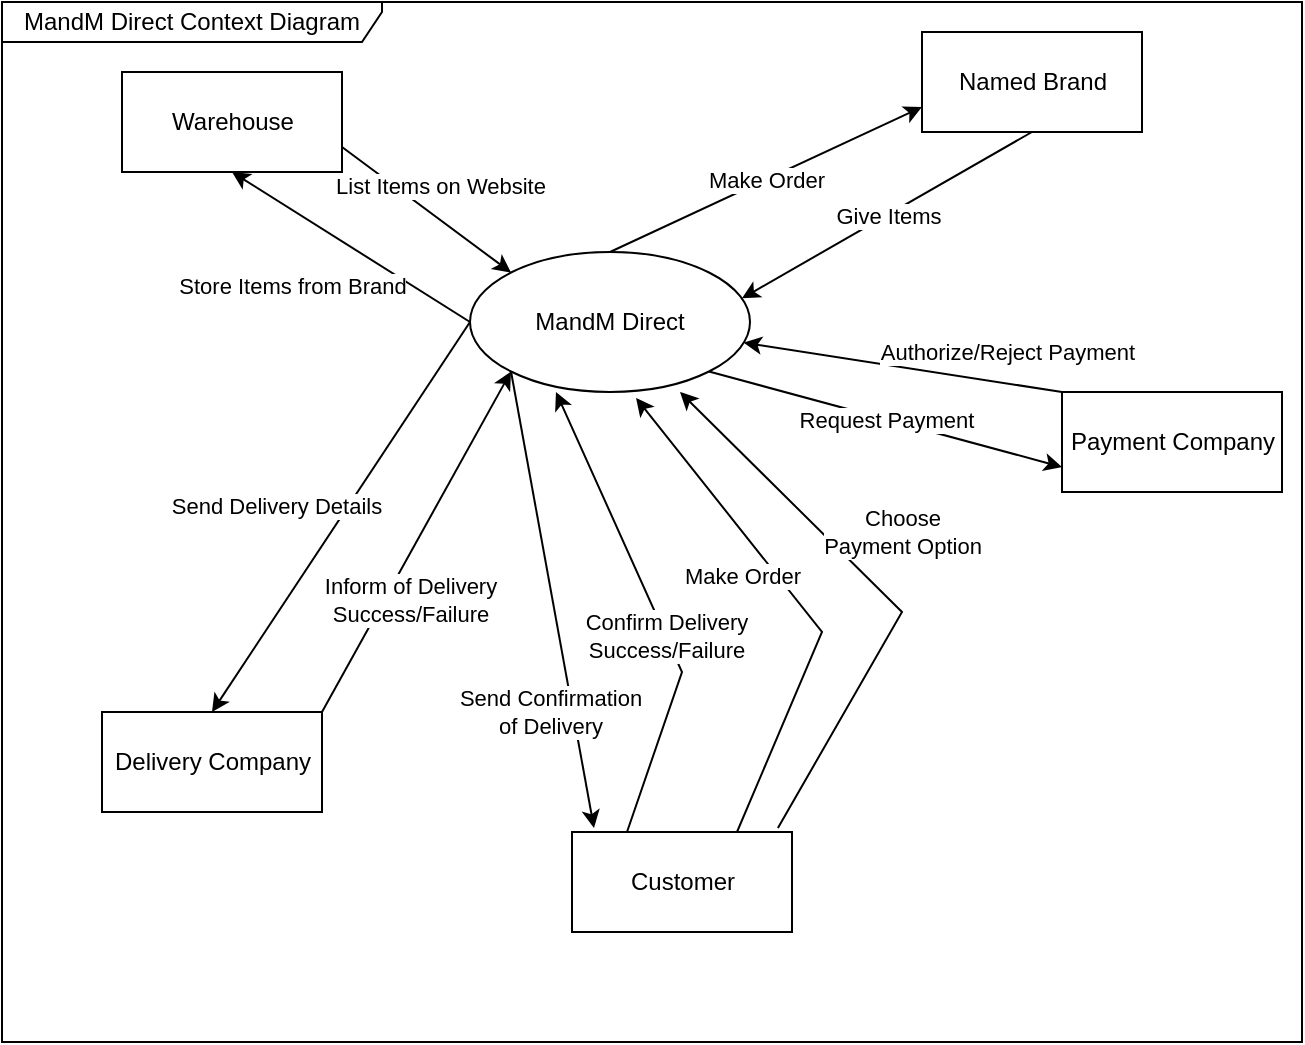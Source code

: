 <mxfile version="15.5.0" type="github">
  <diagram id="Iql28k8dq_us9lAi6-gg" name="Page-1">
    <mxGraphModel dx="782" dy="738" grid="1" gridSize="10" guides="1" tooltips="1" connect="1" arrows="1" fold="1" page="1" pageScale="1" pageWidth="827" pageHeight="1169" math="0" shadow="0">
      <root>
        <mxCell id="0" />
        <mxCell id="1" parent="0" />
        <mxCell id="ira81Tf-wzkYirphHMGb-1" value="MandM Direct Context Diagram" style="shape=umlFrame;whiteSpace=wrap;html=1;width=190;height=20;" parent="1" vertex="1">
          <mxGeometry x="110" y="15" width="650" height="520" as="geometry" />
        </mxCell>
        <mxCell id="ira81Tf-wzkYirphHMGb-8" value="Store Items from Brand" style="rounded=0;orthogonalLoop=1;jettySize=auto;html=1;exitX=0;exitY=0.5;exitDx=0;exitDy=0;entryX=0.5;entryY=1;entryDx=0;entryDy=0;" parent="1" source="ira81Tf-wzkYirphHMGb-2" target="ira81Tf-wzkYirphHMGb-3" edge="1">
          <mxGeometry x="0.21" y="32" relative="1" as="geometry">
            <mxPoint as="offset" />
          </mxGeometry>
        </mxCell>
        <mxCell id="ira81Tf-wzkYirphHMGb-18" value="Send Delivery Details" style="edgeStyle=none;rounded=0;orthogonalLoop=1;jettySize=auto;html=1;exitX=0;exitY=0.5;exitDx=0;exitDy=0;entryX=0.5;entryY=0;entryDx=0;entryDy=0;" parent="1" source="ira81Tf-wzkYirphHMGb-2" target="ira81Tf-wzkYirphHMGb-5" edge="1">
          <mxGeometry x="0.11" y="-30" relative="1" as="geometry">
            <mxPoint as="offset" />
          </mxGeometry>
        </mxCell>
        <mxCell id="ira81Tf-wzkYirphHMGb-21" value="Make Order" style="edgeStyle=none;rounded=0;orthogonalLoop=1;jettySize=auto;html=1;exitX=0.5;exitY=0;exitDx=0;exitDy=0;entryX=0;entryY=0.75;entryDx=0;entryDy=0;" parent="1" source="ira81Tf-wzkYirphHMGb-2" target="ira81Tf-wzkYirphHMGb-7" edge="1">
          <mxGeometry relative="1" as="geometry" />
        </mxCell>
        <mxCell id="3pDG49siFza_v9QcQp35-2" value="Request Payment" style="edgeStyle=none;rounded=0;orthogonalLoop=1;jettySize=auto;html=1;exitX=1;exitY=1;exitDx=0;exitDy=0;entryX=0;entryY=0.75;entryDx=0;entryDy=0;" parent="1" source="ira81Tf-wzkYirphHMGb-2" target="ira81Tf-wzkYirphHMGb-4" edge="1">
          <mxGeometry relative="1" as="geometry" />
        </mxCell>
        <mxCell id="3pDG49siFza_v9QcQp35-5" value="Send Confirmation &lt;br&gt;of Delivery" style="edgeStyle=none;rounded=0;orthogonalLoop=1;jettySize=auto;html=1;exitX=0;exitY=1;exitDx=0;exitDy=0;entryX=0.1;entryY=-0.04;entryDx=0;entryDy=0;entryPerimeter=0;" parent="1" source="ira81Tf-wzkYirphHMGb-2" target="ira81Tf-wzkYirphHMGb-6" edge="1">
          <mxGeometry x="0.478" y="-11" relative="1" as="geometry">
            <mxPoint as="offset" />
          </mxGeometry>
        </mxCell>
        <mxCell id="ira81Tf-wzkYirphHMGb-2" value="MandM Direct" style="ellipse;whiteSpace=wrap;html=1;" parent="1" vertex="1">
          <mxGeometry x="344" y="140" width="140" height="70" as="geometry" />
        </mxCell>
        <mxCell id="ira81Tf-wzkYirphHMGb-9" value="List Items on Website" style="edgeStyle=none;rounded=0;orthogonalLoop=1;jettySize=auto;html=1;exitX=1;exitY=0.75;exitDx=0;exitDy=0;entryX=0;entryY=0;entryDx=0;entryDy=0;" parent="1" source="ira81Tf-wzkYirphHMGb-3" target="ira81Tf-wzkYirphHMGb-2" edge="1">
          <mxGeometry x="-0.028" y="13" relative="1" as="geometry">
            <mxPoint as="offset" />
          </mxGeometry>
        </mxCell>
        <mxCell id="ira81Tf-wzkYirphHMGb-3" value="Warehouse" style="html=1;" parent="1" vertex="1">
          <mxGeometry x="170" y="50" width="110" height="50" as="geometry" />
        </mxCell>
        <mxCell id="ira81Tf-wzkYirphHMGb-12" value="Authorize/Reject Payment&amp;nbsp;" style="edgeStyle=none;rounded=0;orthogonalLoop=1;jettySize=auto;html=1;exitX=0;exitY=0;exitDx=0;exitDy=0;" parent="1" source="ira81Tf-wzkYirphHMGb-4" target="ira81Tf-wzkYirphHMGb-2" edge="1">
          <mxGeometry x="-0.646" y="-16" relative="1" as="geometry">
            <mxPoint as="offset" />
          </mxGeometry>
        </mxCell>
        <mxCell id="ira81Tf-wzkYirphHMGb-4" value="Payment Company" style="html=1;" parent="1" vertex="1">
          <mxGeometry x="640" y="210" width="110" height="50" as="geometry" />
        </mxCell>
        <mxCell id="3pDG49siFza_v9QcQp35-4" value="Inform of Delivery &lt;br&gt;Success/Failure" style="edgeStyle=none;rounded=0;orthogonalLoop=1;jettySize=auto;html=1;exitX=1;exitY=0;exitDx=0;exitDy=0;entryX=0;entryY=1;entryDx=0;entryDy=0;" parent="1" source="ira81Tf-wzkYirphHMGb-5" target="ira81Tf-wzkYirphHMGb-2" edge="1">
          <mxGeometry x="-0.275" y="-11" relative="1" as="geometry">
            <mxPoint as="offset" />
          </mxGeometry>
        </mxCell>
        <mxCell id="ira81Tf-wzkYirphHMGb-5" value="Delivery Company" style="html=1;" parent="1" vertex="1">
          <mxGeometry x="160" y="370" width="110" height="50" as="geometry" />
        </mxCell>
        <mxCell id="ira81Tf-wzkYirphHMGb-16" value="Make Order" style="edgeStyle=none;rounded=0;orthogonalLoop=1;jettySize=auto;html=1;exitX=0.75;exitY=0;exitDx=0;exitDy=0;entryX=0.593;entryY=1.043;entryDx=0;entryDy=0;entryPerimeter=0;" parent="1" source="ira81Tf-wzkYirphHMGb-6" target="ira81Tf-wzkYirphHMGb-2" edge="1">
          <mxGeometry x="0.203" y="14" relative="1" as="geometry">
            <Array as="points">
              <mxPoint x="520" y="330" />
            </Array>
            <mxPoint as="offset" />
          </mxGeometry>
        </mxCell>
        <mxCell id="3pDG49siFza_v9QcQp35-1" value="Choose &lt;br&gt;Payment Option" style="edgeStyle=none;rounded=0;orthogonalLoop=1;jettySize=auto;html=1;exitX=0.936;exitY=-0.04;exitDx=0;exitDy=0;entryX=0.75;entryY=1;entryDx=0;entryDy=0;entryPerimeter=0;exitPerimeter=0;" parent="1" source="ira81Tf-wzkYirphHMGb-6" target="ira81Tf-wzkYirphHMGb-2" edge="1">
          <mxGeometry x="0.088" y="-28" relative="1" as="geometry">
            <Array as="points">
              <mxPoint x="560" y="320" />
            </Array>
            <mxPoint as="offset" />
          </mxGeometry>
        </mxCell>
        <mxCell id="3pDG49siFza_v9QcQp35-6" value="Confirm Delivery &lt;br&gt;Success/Failure" style="edgeStyle=none;rounded=0;orthogonalLoop=1;jettySize=auto;html=1;exitX=0.25;exitY=0;exitDx=0;exitDy=0;entryX=0.307;entryY=1;entryDx=0;entryDy=0;entryPerimeter=0;" parent="1" source="ira81Tf-wzkYirphHMGb-6" target="ira81Tf-wzkYirphHMGb-2" edge="1">
          <mxGeometry x="-0.124" relative="1" as="geometry">
            <Array as="points">
              <mxPoint x="450" y="350" />
            </Array>
            <mxPoint as="offset" />
          </mxGeometry>
        </mxCell>
        <mxCell id="ira81Tf-wzkYirphHMGb-6" value="Customer" style="html=1;" parent="1" vertex="1">
          <mxGeometry x="395" y="430" width="110" height="50" as="geometry" />
        </mxCell>
        <mxCell id="ira81Tf-wzkYirphHMGb-11" value="Give Items" style="edgeStyle=none;rounded=0;orthogonalLoop=1;jettySize=auto;html=1;exitX=0.5;exitY=1;exitDx=0;exitDy=0;entryX=0.971;entryY=0.331;entryDx=0;entryDy=0;entryPerimeter=0;" parent="1" source="ira81Tf-wzkYirphHMGb-7" target="ira81Tf-wzkYirphHMGb-2" edge="1">
          <mxGeometry relative="1" as="geometry" />
        </mxCell>
        <mxCell id="ira81Tf-wzkYirphHMGb-7" value="Named Brand" style="html=1;" parent="1" vertex="1">
          <mxGeometry x="570" y="30" width="110" height="50" as="geometry" />
        </mxCell>
      </root>
    </mxGraphModel>
  </diagram>
</mxfile>
